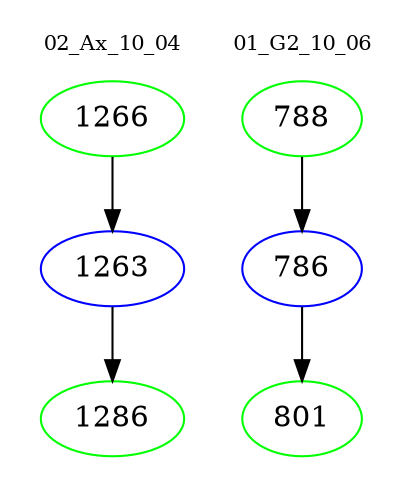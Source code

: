 digraph{
subgraph cluster_0 {
color = white
label = "02_Ax_10_04";
fontsize=10;
T0_1266 [label="1266", color="green"]
T0_1266 -> T0_1263 [color="black"]
T0_1263 [label="1263", color="blue"]
T0_1263 -> T0_1286 [color="black"]
T0_1286 [label="1286", color="green"]
}
subgraph cluster_1 {
color = white
label = "01_G2_10_06";
fontsize=10;
T1_788 [label="788", color="green"]
T1_788 -> T1_786 [color="black"]
T1_786 [label="786", color="blue"]
T1_786 -> T1_801 [color="black"]
T1_801 [label="801", color="green"]
}
}
